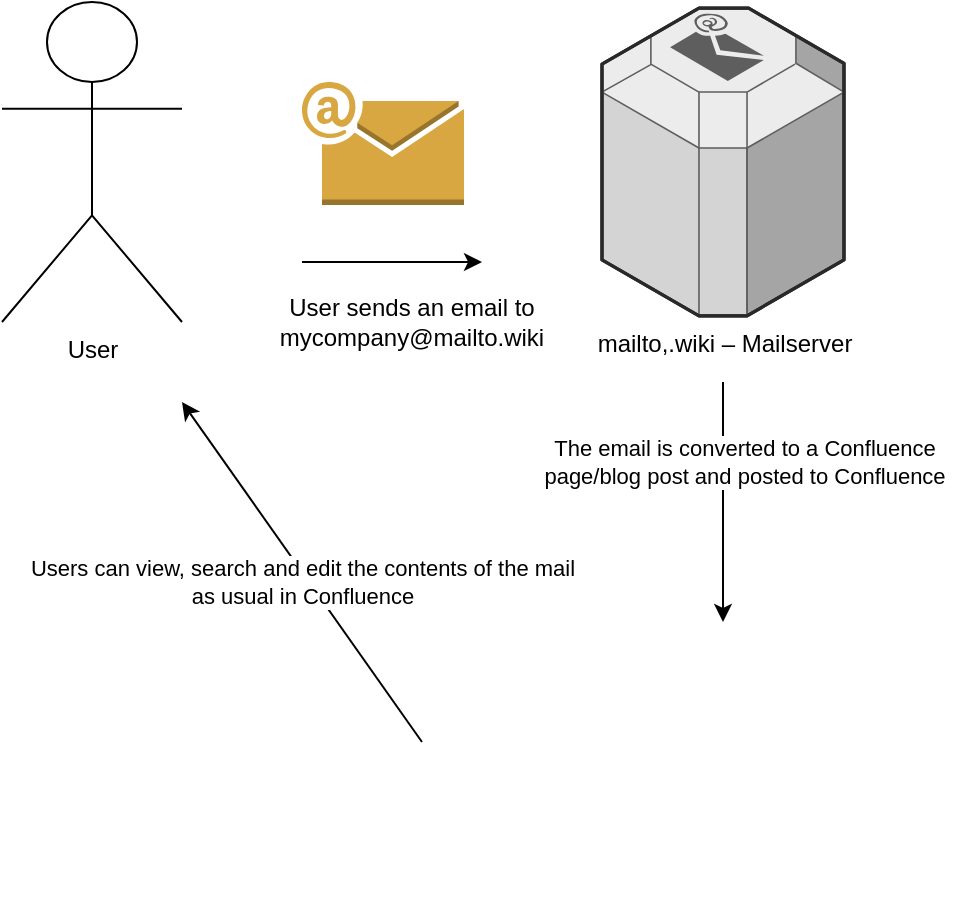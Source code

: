 <mxfile version="13.5.9" type="github"><diagram id="KTz59O9ZShXIzQNWRMGG" name="Page-1"><mxGraphModel dx="1422" dy="767" grid="1" gridSize="10" guides="1" tooltips="1" connect="1" arrows="1" fold="1" page="1" pageScale="1" pageWidth="850" pageHeight="1100" math="0" shadow="0"><root><mxCell id="0"/><mxCell id="1" parent="0"/><mxCell id="sJRrWb-qo9zdc6Ku5q_P-1" value="User" style="shape=umlActor;verticalLabelPosition=bottom;verticalAlign=top;html=1;outlineConnect=0;" vertex="1" parent="1"><mxGeometry x="20" y="20" width="90" height="160" as="geometry"/></mxCell><mxCell id="sJRrWb-qo9zdc6Ku5q_P-2" value="" style="outlineConnect=0;dashed=0;verticalLabelPosition=bottom;verticalAlign=top;align=center;html=1;shape=mxgraph.aws3.email;fillColor=#D9A741;gradientColor=none;" vertex="1" parent="1"><mxGeometry x="170" y="60" width="81" height="61.5" as="geometry"/></mxCell><mxCell id="sJRrWb-qo9zdc6Ku5q_P-3" value="mailto,.wiki – Mailserver" style="verticalLabelPosition=bottom;html=1;verticalAlign=top;strokeWidth=1;align=center;outlineConnect=0;dashed=0;outlineConnect=0;shape=mxgraph.aws3d.email_service;fillColor=#ECECEC;strokeColor=#5E5E5E;aspect=fixed;" vertex="1" parent="1"><mxGeometry x="320" y="23.08" width="121" height="153.85" as="geometry"/></mxCell><mxCell id="sJRrWb-qo9zdc6Ku5q_P-4" value="" style="endArrow=classic;html=1;" edge="1" parent="1"><mxGeometry width="50" height="50" relative="1" as="geometry"><mxPoint x="170" y="150" as="sourcePoint"/><mxPoint x="260" y="150" as="targetPoint"/></mxGeometry></mxCell><mxCell id="sJRrWb-qo9zdc6Ku5q_P-5" value="User sends an email to mycompany@mailto.wiki" style="text;html=1;strokeColor=none;fillColor=none;align=center;verticalAlign=middle;whiteSpace=wrap;rounded=0;" vertex="1" parent="1"><mxGeometry x="170" y="170" width="110" height="20" as="geometry"/></mxCell><mxCell id="sJRrWb-qo9zdc6Ku5q_P-6" value="" style="shape=image;verticalLabelPosition=bottom;labelBackgroundColor=#ffffff;verticalAlign=top;aspect=fixed;imageAspect=0;image=https://banner2.cleanpng.com/20180610/yrp/kisspng-confluence-atlassian-logo-jira-sharepoint-confluence-health-mares-building-5b1da0e68f9551.667.jpg;" vertex="1" parent="1"><mxGeometry x="260.5" y="330" width="240" height="138.46" as="geometry"/></mxCell><mxCell id="sJRrWb-qo9zdc6Ku5q_P-7" value="&lt;div&gt;The email is converted to a Confluence&lt;/div&gt;&lt;div&gt;page/blog post and posted to Confluence&lt;/div&gt;" style="endArrow=classic;html=1;entryX=0.5;entryY=0;entryDx=0;entryDy=0;" edge="1" parent="1" target="sJRrWb-qo9zdc6Ku5q_P-6"><mxGeometry x="-0.333" y="10" width="50" height="50" relative="1" as="geometry"><mxPoint x="380.5" y="210" as="sourcePoint"/><mxPoint x="540.5" y="310" as="targetPoint"/><mxPoint as="offset"/></mxGeometry></mxCell><mxCell id="sJRrWb-qo9zdc6Ku5q_P-8" value="&lt;div&gt;Users can view, search and edit the contents of the mail&lt;/div&gt;&lt;div&gt;as usual in Confluence&lt;br&gt;&lt;/div&gt;" style="endArrow=classic;html=1;" edge="1" parent="1"><mxGeometry x="-0.039" y="3" width="50" height="50" relative="1" as="geometry"><mxPoint x="230" y="390" as="sourcePoint"/><mxPoint x="110" y="220" as="targetPoint"/><mxPoint as="offset"/></mxGeometry></mxCell></root></mxGraphModel></diagram></mxfile>